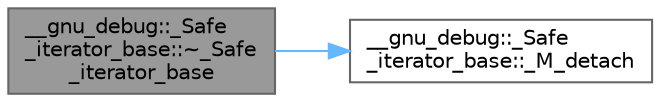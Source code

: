 digraph "__gnu_debug::_Safe_iterator_base::~_Safe_iterator_base"
{
 // LATEX_PDF_SIZE
  bgcolor="transparent";
  edge [fontname=Helvetica,fontsize=10,labelfontname=Helvetica,labelfontsize=10];
  node [fontname=Helvetica,fontsize=10,shape=box,height=0.2,width=0.4];
  rankdir="LR";
  Node1 [id="Node000001",label="__gnu_debug::_Safe\l_iterator_base::~_Safe\l_iterator_base",height=0.2,width=0.4,color="gray40", fillcolor="grey60", style="filled", fontcolor="black",tooltip=" "];
  Node1 -> Node2 [id="edge3_Node000001_Node000002",color="steelblue1",style="solid",tooltip=" "];
  Node2 [id="Node000002",label="__gnu_debug::_Safe\l_iterator_base::_M_detach",height=0.2,width=0.4,color="grey40", fillcolor="white", style="filled",URL="$class____gnu__debug_1_1___safe__iterator__base.html#a8deb31273aaf1912a5540ae046581c54",tooltip=" "];
}
